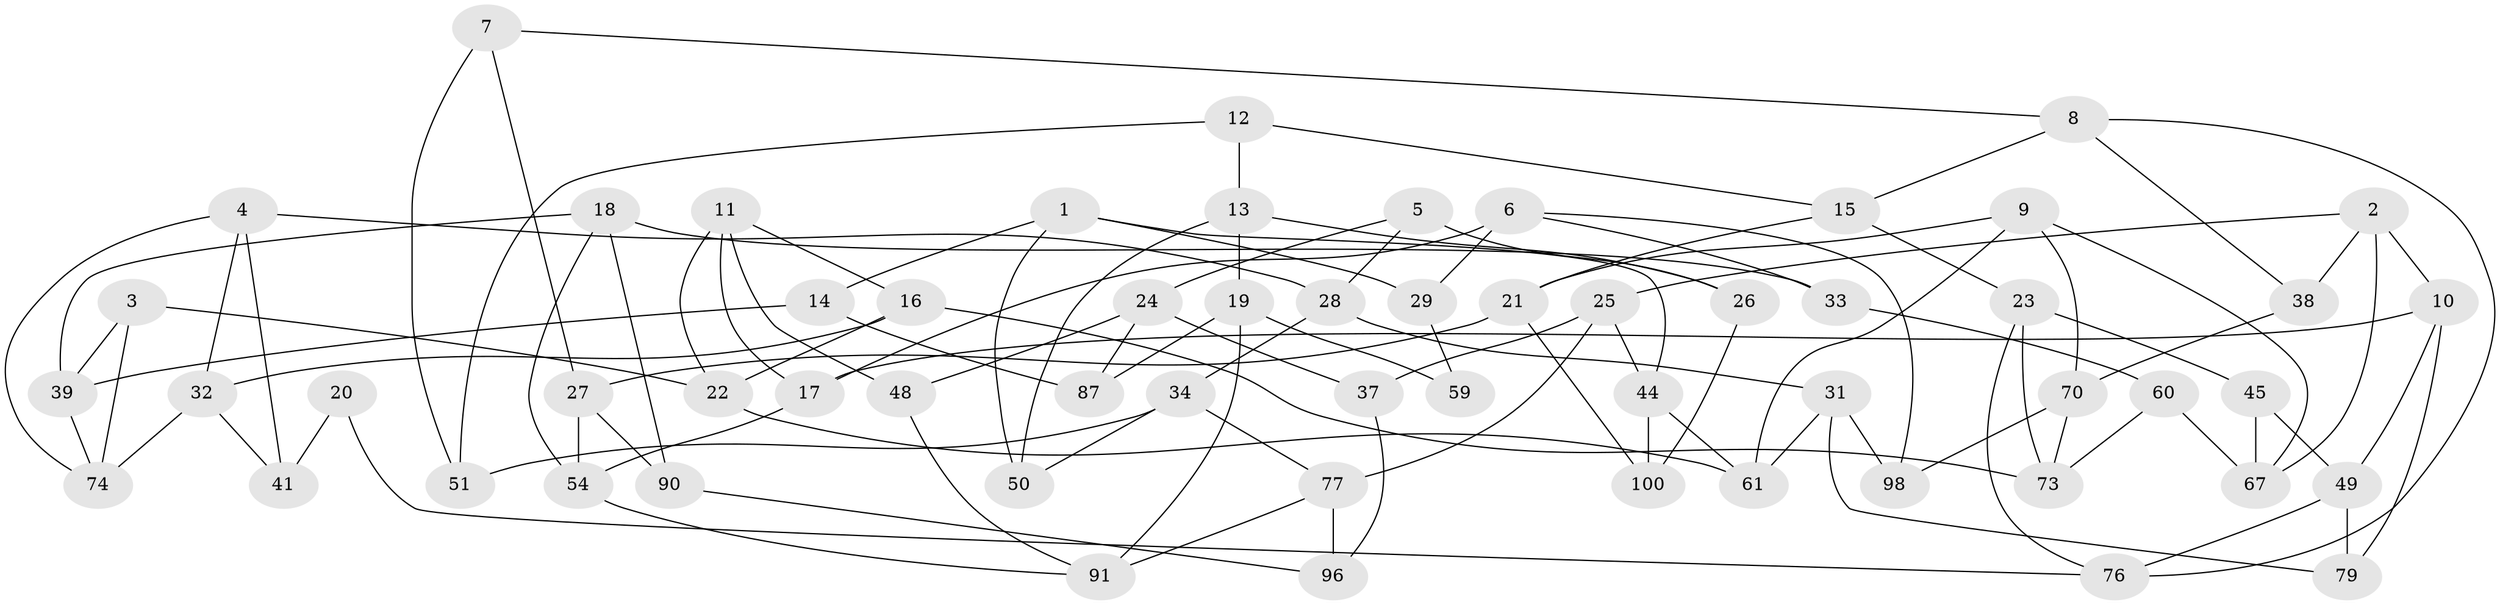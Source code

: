 // original degree distribution, {3: 1.0}
// Generated by graph-tools (version 1.1) at 2025/39/02/21/25 10:39:00]
// undirected, 60 vertices, 107 edges
graph export_dot {
graph [start="1"]
  node [color=gray90,style=filled];
  1 [super="+30"];
  2 [super="+99"];
  3;
  4 [super="+85"];
  5 [super="+57"];
  6 [super="+55"];
  7;
  8 [super="+64"];
  9 [super="+65"];
  10 [super="+81"];
  11 [super="+66"];
  12;
  13 [super="+36"];
  14;
  15 [super="+47"];
  16 [super="+71"];
  17 [super="+75"];
  18 [super="+62"];
  19 [super="+88"];
  20;
  21 [super="+72"];
  22 [super="+52"];
  23 [super="+53"];
  24 [super="+56"];
  25 [super="+43"];
  26 [super="+83"];
  27 [super="+93"];
  28 [super="+80"];
  29 [super="+35"];
  31 [super="+40"];
  32 [super="+95"];
  33;
  34 [super="+42"];
  37;
  38;
  39 [super="+68"];
  41 [super="+58"];
  44 [super="+46"];
  45;
  48;
  49 [super="+63"];
  50;
  51;
  54 [super="+84"];
  59;
  60;
  61 [super="+86"];
  67 [super="+69"];
  70 [super="+82"];
  73 [super="+97"];
  74 [super="+89"];
  76 [super="+78"];
  77 [super="+92"];
  79;
  87;
  90;
  91 [super="+94"];
  96;
  98;
  100;
  1 -- 50;
  1 -- 29;
  1 -- 44;
  1 -- 14;
  2 -- 25;
  2 -- 38;
  2 -- 67;
  2 -- 10;
  3 -- 22;
  3 -- 74;
  3 -- 39;
  4 -- 41;
  4 -- 28;
  4 -- 32;
  4 -- 74;
  5 -- 26 [weight=2];
  5 -- 24;
  5 -- 28;
  6 -- 33;
  6 -- 17;
  6 -- 98;
  6 -- 29;
  7 -- 8;
  7 -- 51;
  7 -- 27;
  8 -- 38;
  8 -- 76;
  8 -- 15;
  9 -- 67;
  9 -- 21;
  9 -- 70;
  9 -- 61;
  10 -- 79;
  10 -- 17;
  10 -- 49;
  11 -- 48;
  11 -- 17;
  11 -- 22;
  11 -- 16;
  12 -- 51;
  12 -- 15;
  12 -- 13;
  13 -- 50;
  13 -- 19;
  13 -- 26;
  14 -- 39;
  14 -- 87;
  15 -- 23;
  15 -- 21;
  16 -- 32;
  16 -- 73;
  16 -- 22;
  17 -- 54;
  18 -- 39;
  18 -- 33;
  18 -- 90;
  18 -- 54;
  19 -- 87;
  19 -- 59;
  19 -- 91;
  20 -- 41 [weight=2];
  20 -- 76;
  21 -- 100;
  21 -- 27;
  22 -- 61;
  23 -- 76;
  23 -- 73;
  23 -- 45;
  24 -- 87;
  24 -- 48;
  24 -- 37;
  25 -- 37;
  25 -- 44;
  25 -- 77;
  26 -- 100;
  27 -- 90;
  27 -- 54;
  28 -- 31;
  28 -- 34;
  29 -- 59 [weight=2];
  31 -- 79;
  31 -- 98;
  31 -- 61;
  32 -- 74;
  32 -- 41;
  33 -- 60;
  34 -- 50;
  34 -- 77;
  34 -- 51;
  37 -- 96;
  38 -- 70;
  39 -- 74;
  44 -- 61;
  44 -- 100;
  45 -- 49;
  45 -- 67;
  48 -- 91;
  49 -- 79;
  49 -- 76;
  54 -- 91;
  60 -- 67;
  60 -- 73;
  70 -- 98;
  70 -- 73;
  77 -- 96;
  77 -- 91;
  90 -- 96;
}
